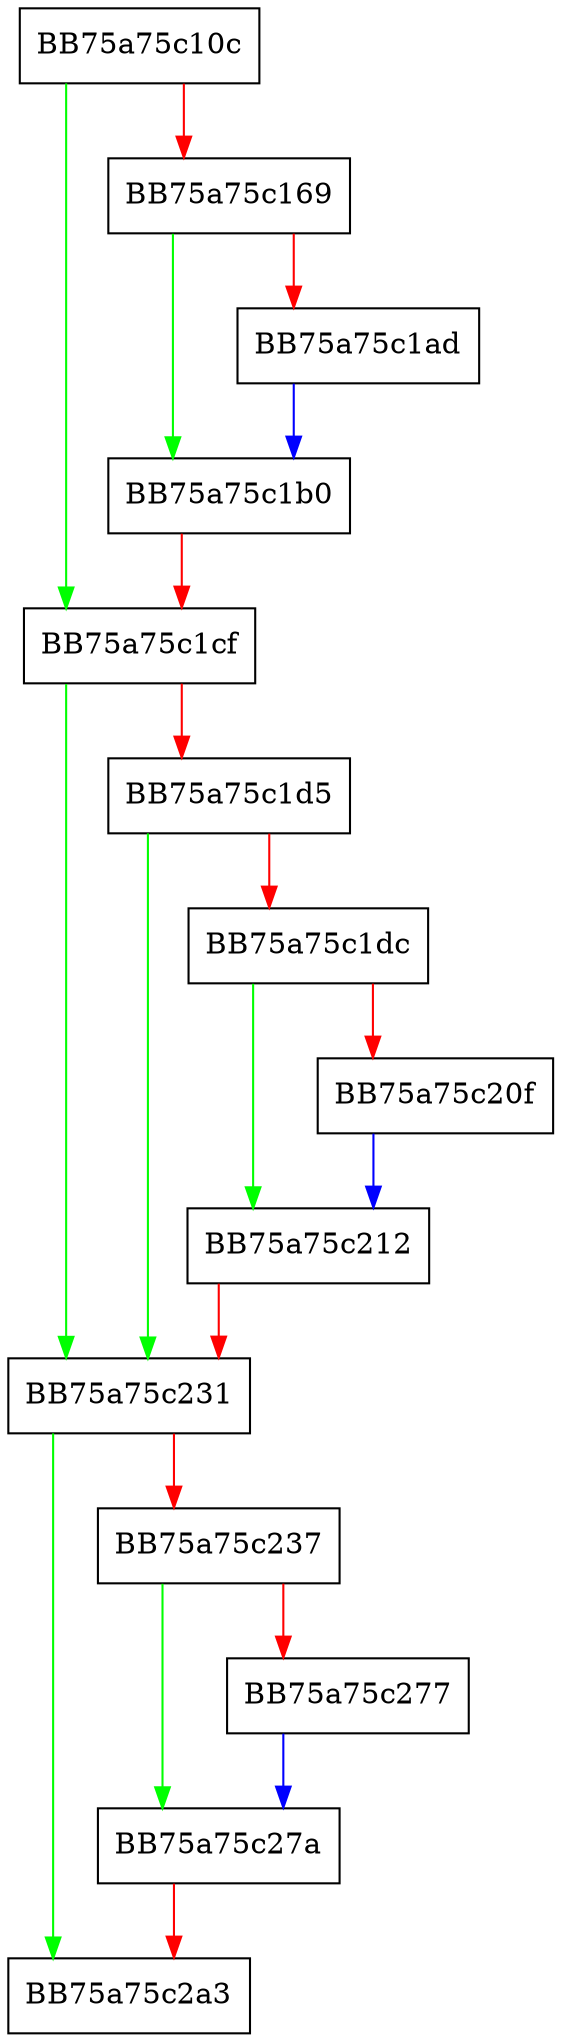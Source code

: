 digraph _build_logger_prefix {
  node [shape="box"];
  graph [splines=ortho];
  BB75a75c10c -> BB75a75c1cf [color="green"];
  BB75a75c10c -> BB75a75c169 [color="red"];
  BB75a75c169 -> BB75a75c1b0 [color="green"];
  BB75a75c169 -> BB75a75c1ad [color="red"];
  BB75a75c1ad -> BB75a75c1b0 [color="blue"];
  BB75a75c1b0 -> BB75a75c1cf [color="red"];
  BB75a75c1cf -> BB75a75c231 [color="green"];
  BB75a75c1cf -> BB75a75c1d5 [color="red"];
  BB75a75c1d5 -> BB75a75c231 [color="green"];
  BB75a75c1d5 -> BB75a75c1dc [color="red"];
  BB75a75c1dc -> BB75a75c212 [color="green"];
  BB75a75c1dc -> BB75a75c20f [color="red"];
  BB75a75c20f -> BB75a75c212 [color="blue"];
  BB75a75c212 -> BB75a75c231 [color="red"];
  BB75a75c231 -> BB75a75c2a3 [color="green"];
  BB75a75c231 -> BB75a75c237 [color="red"];
  BB75a75c237 -> BB75a75c27a [color="green"];
  BB75a75c237 -> BB75a75c277 [color="red"];
  BB75a75c277 -> BB75a75c27a [color="blue"];
  BB75a75c27a -> BB75a75c2a3 [color="red"];
}